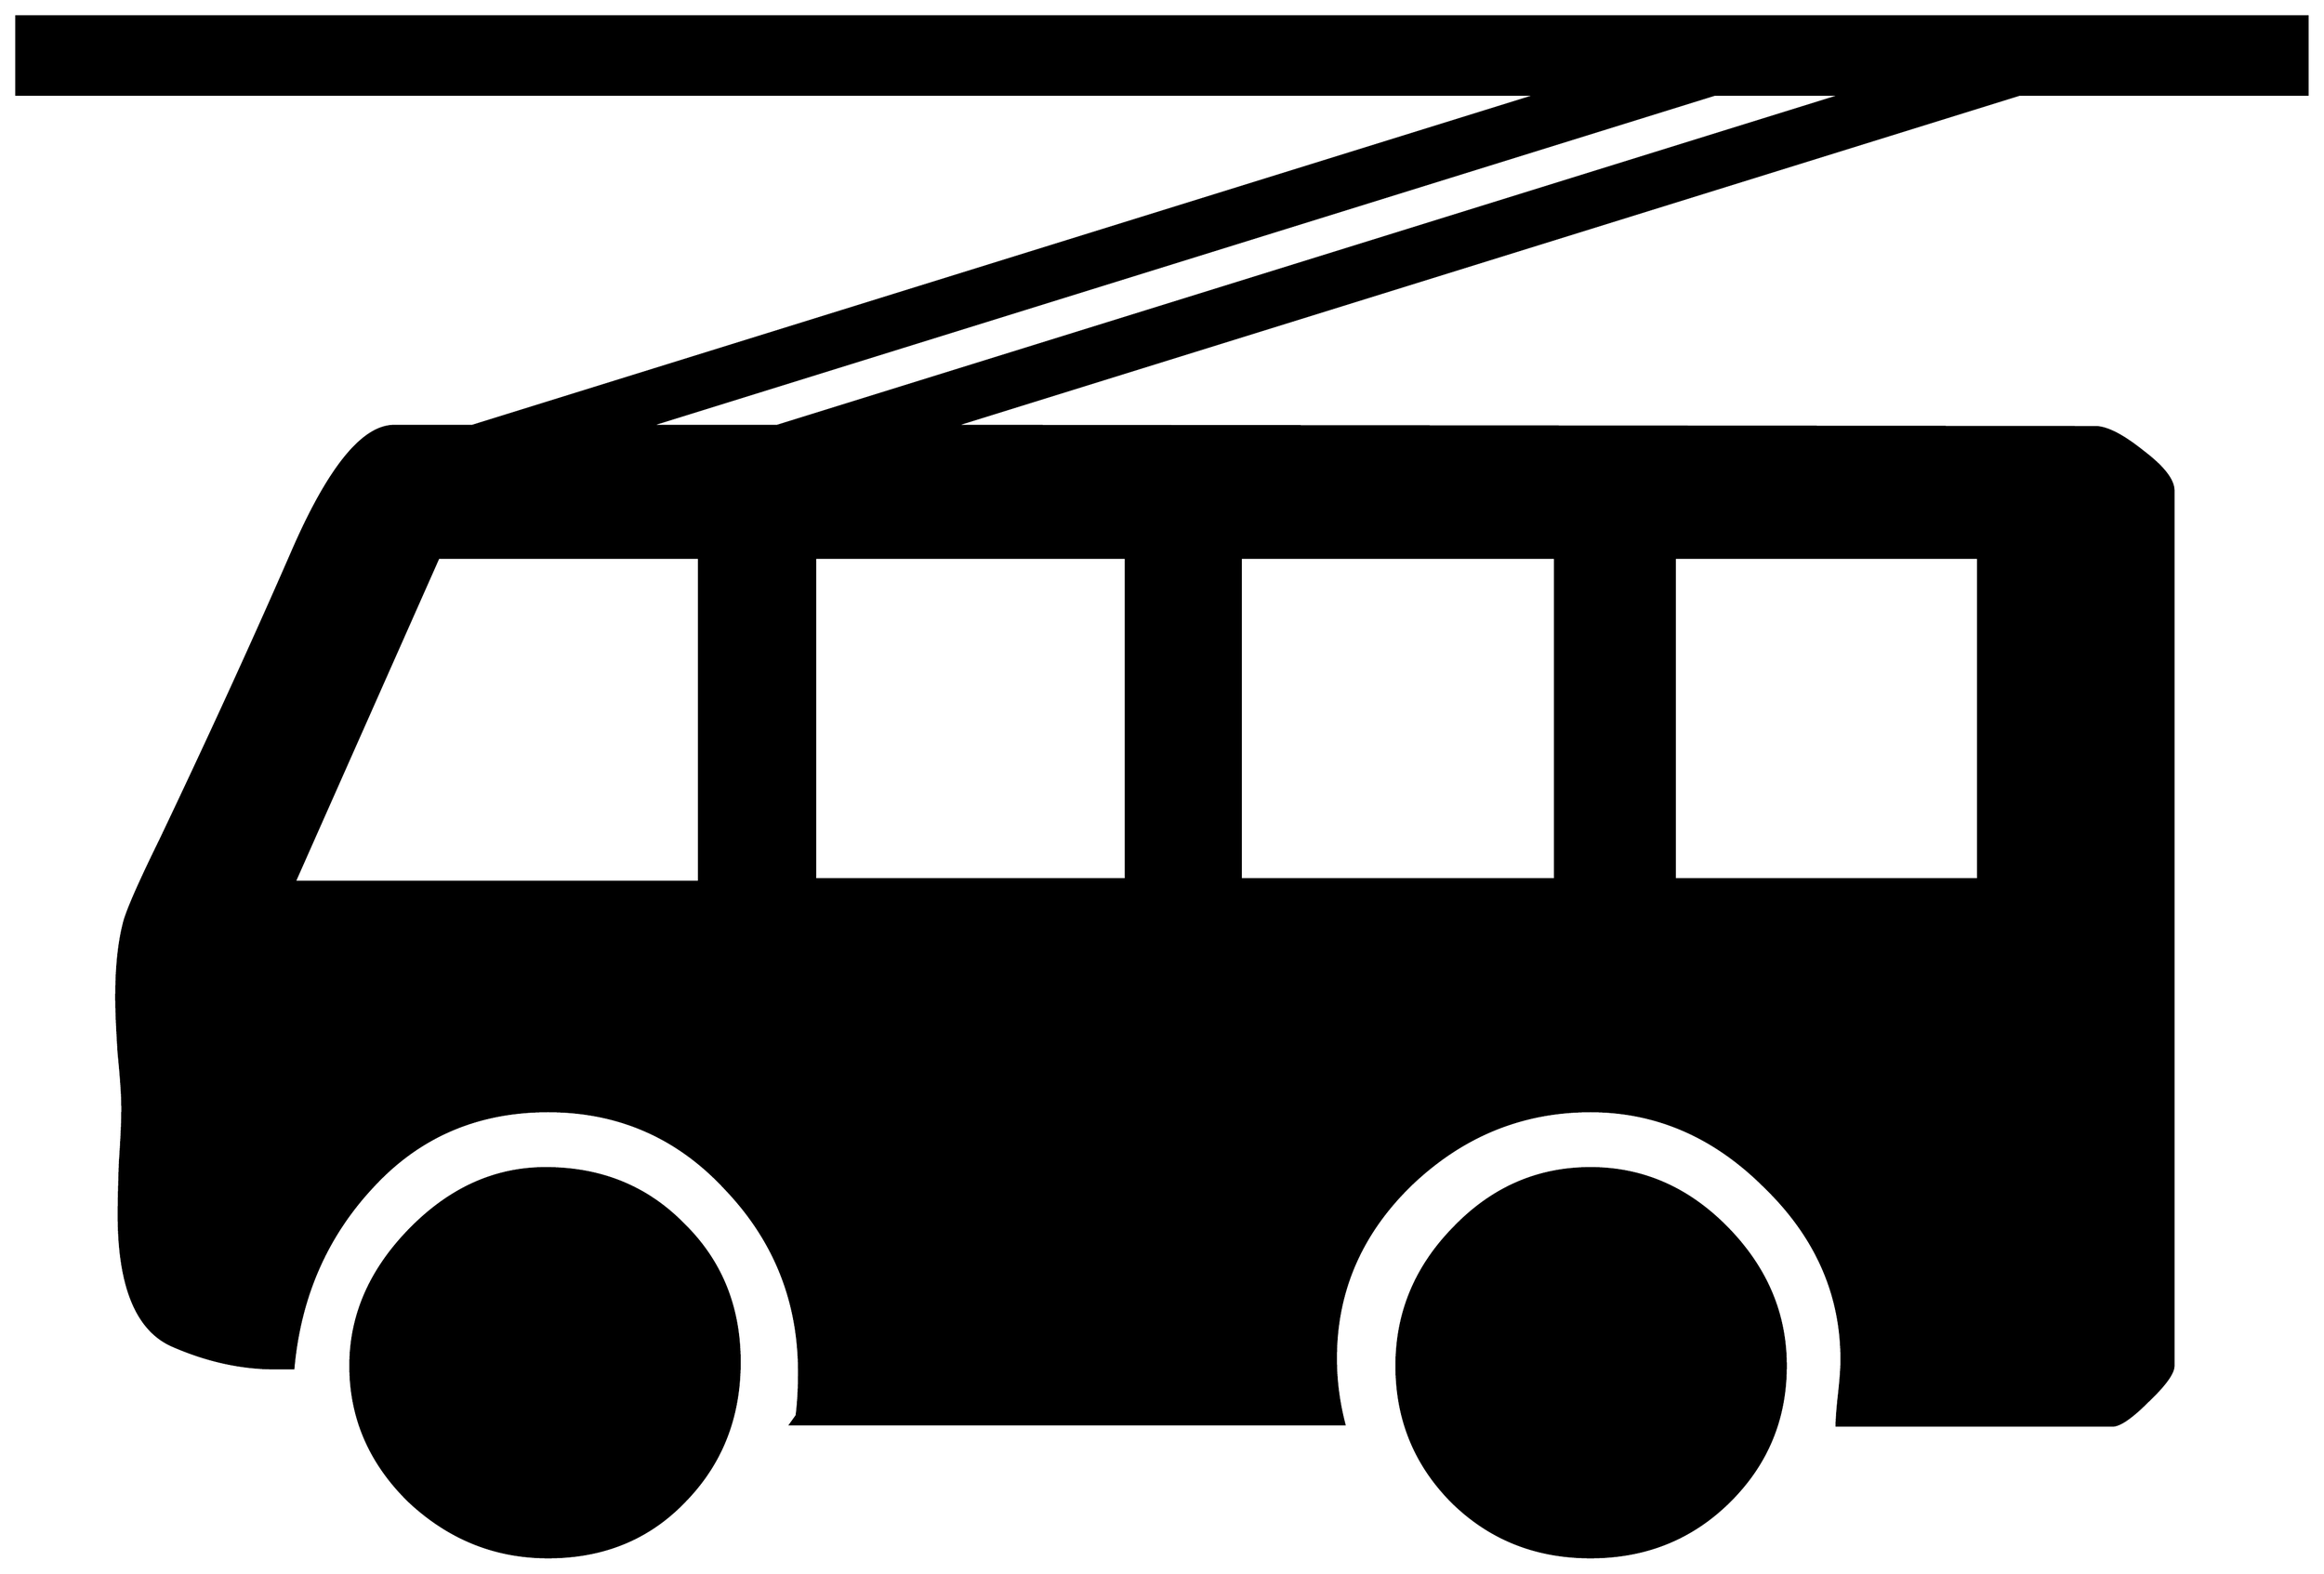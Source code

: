 


\begin{tikzpicture}[y=0.80pt, x=0.80pt, yscale=-1.0, xscale=1.0, inner sep=0pt, outer sep=0pt]
\begin{scope}[shift={(100.0,1756.0)},nonzero rule]
  \path[draw=.,fill=.,line width=1.600pt] (1879.0,-1200.0) --
    (1643.0,-1200.0) -- (768.0,-928.0) -- (1705.0,-927.0) ..
    controls (1714.333,-927.0) and (1727.333,-920.333) ..
    (1744.0,-907.0) .. controls (1760.667,-894.333) and
    (1769.0,-883.667) .. (1769.0,-875.0) -- (1769.0,-157.0) ..
    controls (1769.0,-151.0) and (1762.0,-141.333) ..
    (1748.0,-128.0) .. controls (1734.667,-114.667) and
    (1725.0,-108.0) .. (1719.0,-108.0) -- (1493.0,-108.0) ..
    controls (1493.0,-113.333) and (1493.667,-122.0) ..
    (1495.0,-134.0) .. controls (1496.333,-146.0) and
    (1497.0,-155.333) .. (1497.0,-162.0) .. controls
    (1497.0,-216.0) and (1476.0,-263.333) .. (1434.0,-304.0) ..
    controls (1392.667,-345.333) and (1345.0,-366.0) ..
    (1291.0,-366.0) .. controls (1235.0,-366.0) and
    (1186.0,-346.0) .. (1144.0,-306.0) .. controls
    (1102.667,-266.0) and (1082.0,-218.333) .. (1082.0,-163.0) ..
    controls (1082.0,-145.0) and (1084.333,-127.0) ..
    (1089.0,-109.0) -- (635.0,-109.0) -- (640.0,-116.0) ..
    controls (641.333,-126.0) and (642.0,-138.0) .. (642.0,-152.0)
    .. controls (642.0,-210.0) and (622.0,-260.0) ..
    (582.0,-302.0) .. controls (542.667,-344.667) and (494.0,-366.0)
    .. (436.0,-366.0) .. controls (378.0,-366.0) and
    (330.0,-345.333) .. (292.0,-304.0) .. controls (254.0,-263.333)
    and (232.333,-213.667) .. (227.0,-155.0) -- (212.0,-155.0) ..
    controls (184.0,-155.0) and (155.667,-161.333) .. (127.0,-174.0)
    .. controls (98.333,-187.333) and (84.0,-223.0) .. (84.0,-281.0)
    .. controls (84.0,-291.0) and (84.333,-305.333) .. (85.0,-324.0)
    .. controls (86.333,-343.333) and (87.0,-358.0) .. (87.0,-368.0)
    .. controls (87.0,-378.0) and (86.0,-393.0) .. (84.0,-413.0)
    .. controls (82.667,-433.667) and (82.0,-449.0) .. (82.0,-459.0)
    .. controls (82.0,-483.0) and (84.0,-503.0) .. (88.0,-519.0)
    .. controls (90.0,-528.333) and (100.0,-551.333) ..
    (118.0,-588.0) .. controls (158.0,-672.0) and (194.0,-750.667)
    .. (226.0,-824.0) .. controls (256.0,-893.333) and
    (284.0,-928.0) .. (310.0,-928.0) -- (374.0,-928.0) --
    (1249.0,-1200.0) -- (0.0,-1200.0) -- (0.0,-1264.0) --
    (1879.0,-1264.0) -- (1879.0,-1200.0) -- cycle(1451.0,-157.0)
    .. controls (1451.0,-113.0) and (1435.333,-75.667) ..
    (1404.0,-45.0) .. controls (1373.333,-15.0) and (1335.667,0.0)
    .. (1291.0,0.0) .. controls (1246.333,0.0) and (1208.667,-15.0)
    .. (1178.0,-45.0) .. controls (1147.333,-75.667) and
    (1132.0,-113.0) .. (1132.0,-157.0) .. controls
    (1132.0,-200.333) and (1147.667,-238.0) .. (1179.0,-270.0) ..
    controls (1210.333,-302.667) and (1247.667,-319.0) ..
    (1291.0,-319.0) .. controls (1333.667,-319.0) and
    (1371.0,-302.667) .. (1403.0,-270.0) .. controls
    (1435.0,-237.333) and (1451.0,-199.667) .. (1451.0,-157.0) --
    cycle(593.0,-160.0) .. controls (593.0,-114.667) and
    (578.0,-76.667) .. (548.0,-46.0) .. controls (518.667,-15.333) and
    (481.333,-0.0) .. (436.0,0.0) .. controls (392.667,0.0) and
    (354.667,-15.333) .. (322.0,-46.0) .. controls (290.0,-77.333) and
    (274.0,-114.333) .. (274.0,-157.0) .. controls (274.0,-198.333)
    and (290.333,-235.667) .. (323.0,-269.0) .. controls
    (355.667,-302.333) and (392.667,-319.0) .. (434.0,-319.0) ..
    controls (479.333,-319.0) and (517.0,-303.667) .. (547.0,-273.0)
    .. controls (577.667,-243.0) and (593.0,-205.333) ..
    (593.0,-160.0) -- cycle(1609.0,-556.0) -- (1609.0,-820.0) --
    (1360.0,-820.0) -- (1360.0,-556.0) -- (1609.0,-556.0) --
    cycle(1499.0,-1200.0) -- (1393.0,-1200.0) -- (518.0,-928.0)
    -- (624.0,-928.0) -- (1499.0,-1200.0) --
    cycle(1262.0,-556.0) -- (1262.0,-820.0) -- (1004.0,-820.0)
    -- (1004.0,-556.0) -- (1262.0,-556.0) -- cycle(910.0,-556.0)
    -- (910.0,-820.0) -- (655.0,-820.0) -- (655.0,-556.0) --
    (910.0,-556.0) -- cycle(560.0,-554.0) -- (560.0,-820.0) --
    (346.0,-820.0) -- (228.0,-554.0) -- (560.0,-554.0) -- cycle;
\end{scope}

\end{tikzpicture}

